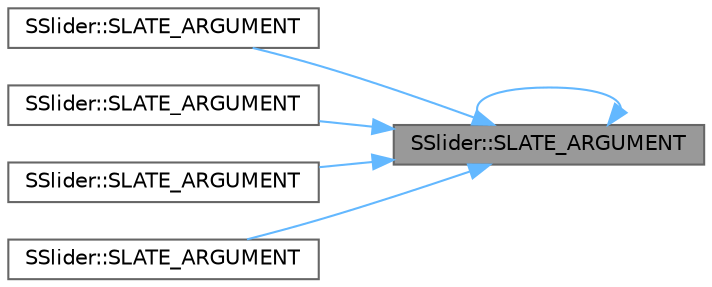 digraph "SSlider::SLATE_ARGUMENT"
{
 // INTERACTIVE_SVG=YES
 // LATEX_PDF_SIZE
  bgcolor="transparent";
  edge [fontname=Helvetica,fontsize=10,labelfontname=Helvetica,labelfontsize=10];
  node [fontname=Helvetica,fontsize=10,shape=box,height=0.2,width=0.4];
  rankdir="RL";
  Node1 [id="Node000001",label="SSlider::SLATE_ARGUMENT",height=0.2,width=0.4,color="gray40", fillcolor="grey60", style="filled", fontcolor="black",tooltip="Sets whether we have to lock input to change the slider value."];
  Node1 -> Node2 [id="edge1_Node000001_Node000002",dir="back",color="steelblue1",style="solid",tooltip=" "];
  Node2 [id="Node000002",label="SSlider::SLATE_ARGUMENT",height=0.2,width=0.4,color="grey40", fillcolor="white", style="filled",URL="$d7/db0/classSSlider.html#a8cb712563303d39a379c5c3671658fe2",tooltip="Sometimes a slider should only be mouse-clickable and never keyboard focusable."];
  Node1 -> Node3 [id="edge2_Node000001_Node000003",dir="back",color="steelblue1",style="solid",tooltip=" "];
  Node3 [id="Node000003",label="SSlider::SLATE_ARGUMENT",height=0.2,width=0.4,color="grey40", fillcolor="white", style="filled",URL="$d7/db0/classSSlider.html#a5eb7b1f16f17ebf3dfcd964cdaaa59bb",tooltip="If refresh requests for the viewport should happen for all value changes."];
  Node1 -> Node1 [id="edge3_Node000001_Node000001",dir="back",color="steelblue1",style="solid",tooltip=" "];
  Node1 -> Node4 [id="edge4_Node000001_Node000004",dir="back",color="steelblue1",style="solid",tooltip=" "];
  Node4 [id="Node000004",label="SSlider::SLATE_ARGUMENT",height=0.2,width=0.4,color="grey40", fillcolor="white", style="filled",URL="$d7/db0/classSSlider.html#a31c1e7a75c5dd6b4ec02be740f561817",tooltip="The slider's orientation."];
  Node1 -> Node5 [id="edge5_Node000001_Node000005",dir="back",color="steelblue1",style="solid",tooltip=" "];
  Node5 [id="Node000005",label="SSlider::SLATE_ARGUMENT",height=0.2,width=0.4,color="grey40", fillcolor="white", style="filled",URL="$d7/db0/classSSlider.html#a7270a2ae2d4cf61e259b5a1642846305",tooltip="The minimum value that can be specified by using the slider."];
}
